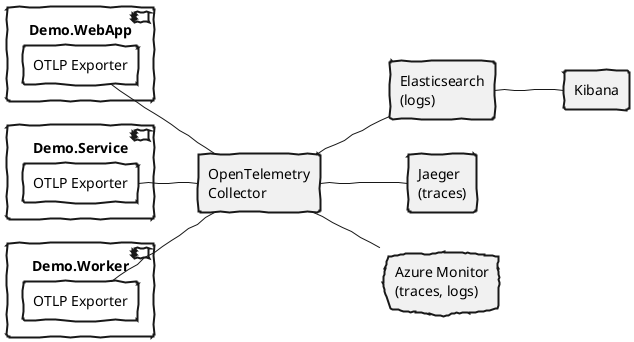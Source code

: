 @startuml

left to right direction
skinparam { 
    ComponentBackgroundColor white
    ComponentBorderThickness 2
    'ComponentStyle rectangle
    CloudBorderThickness 2
    DatabaseBorderThickness 2
    Handwritten true
    QueueBorderThickness 2
    'RectangleBackgroundColor white
    RectangleBorderThickness 2
}

'skinparam {
'    ComponentBorderColor #0e39fb
'    ComponentFontColor #0e39fb
'    RectangleBorderColor #0e39fb
'    RectangleFontColor #0e39fb
'    ArrowColor #0e39fb
'}

component Demo.WebApp {
    rectangle webapp_exporter as "OTLP Exporter" #ffffff
}
component Demo.Service {
    rectangle service_exporter as "OTLP Exporter" #ffffff
}
component Demo.Worker {
    rectangle worker_exporter as "OTLP Exporter" #ffffff
}

rectangle otel_collector as "OpenTelemetry\nCollector"

rectangle Elasticsearch [
    Elasticsearch
    (logs)
]
rectangle Kibana
rectangle Jaeger [
    Jaeger
    (traces)
]

cloud azure_monitor [
    Azure Monitor
    (traces, logs)
]

webapp_exporter -- otel_collector
service_exporter -- otel_collector
worker_exporter -- otel_collector

otel_collector -- Jaeger
otel_collector -- Elasticsearch
Elasticsearch -- Kibana

'otel_collector -- Prometheus
otel_collector -- azure_monitor

'cloud nr_otlp [
'    NewRelic
'    (traces, logs)
']
'webapp_exporter -- nr_otlp
'service_exporter -- nr_otlp
'worker_exporter -- nr_otlp

@endml
